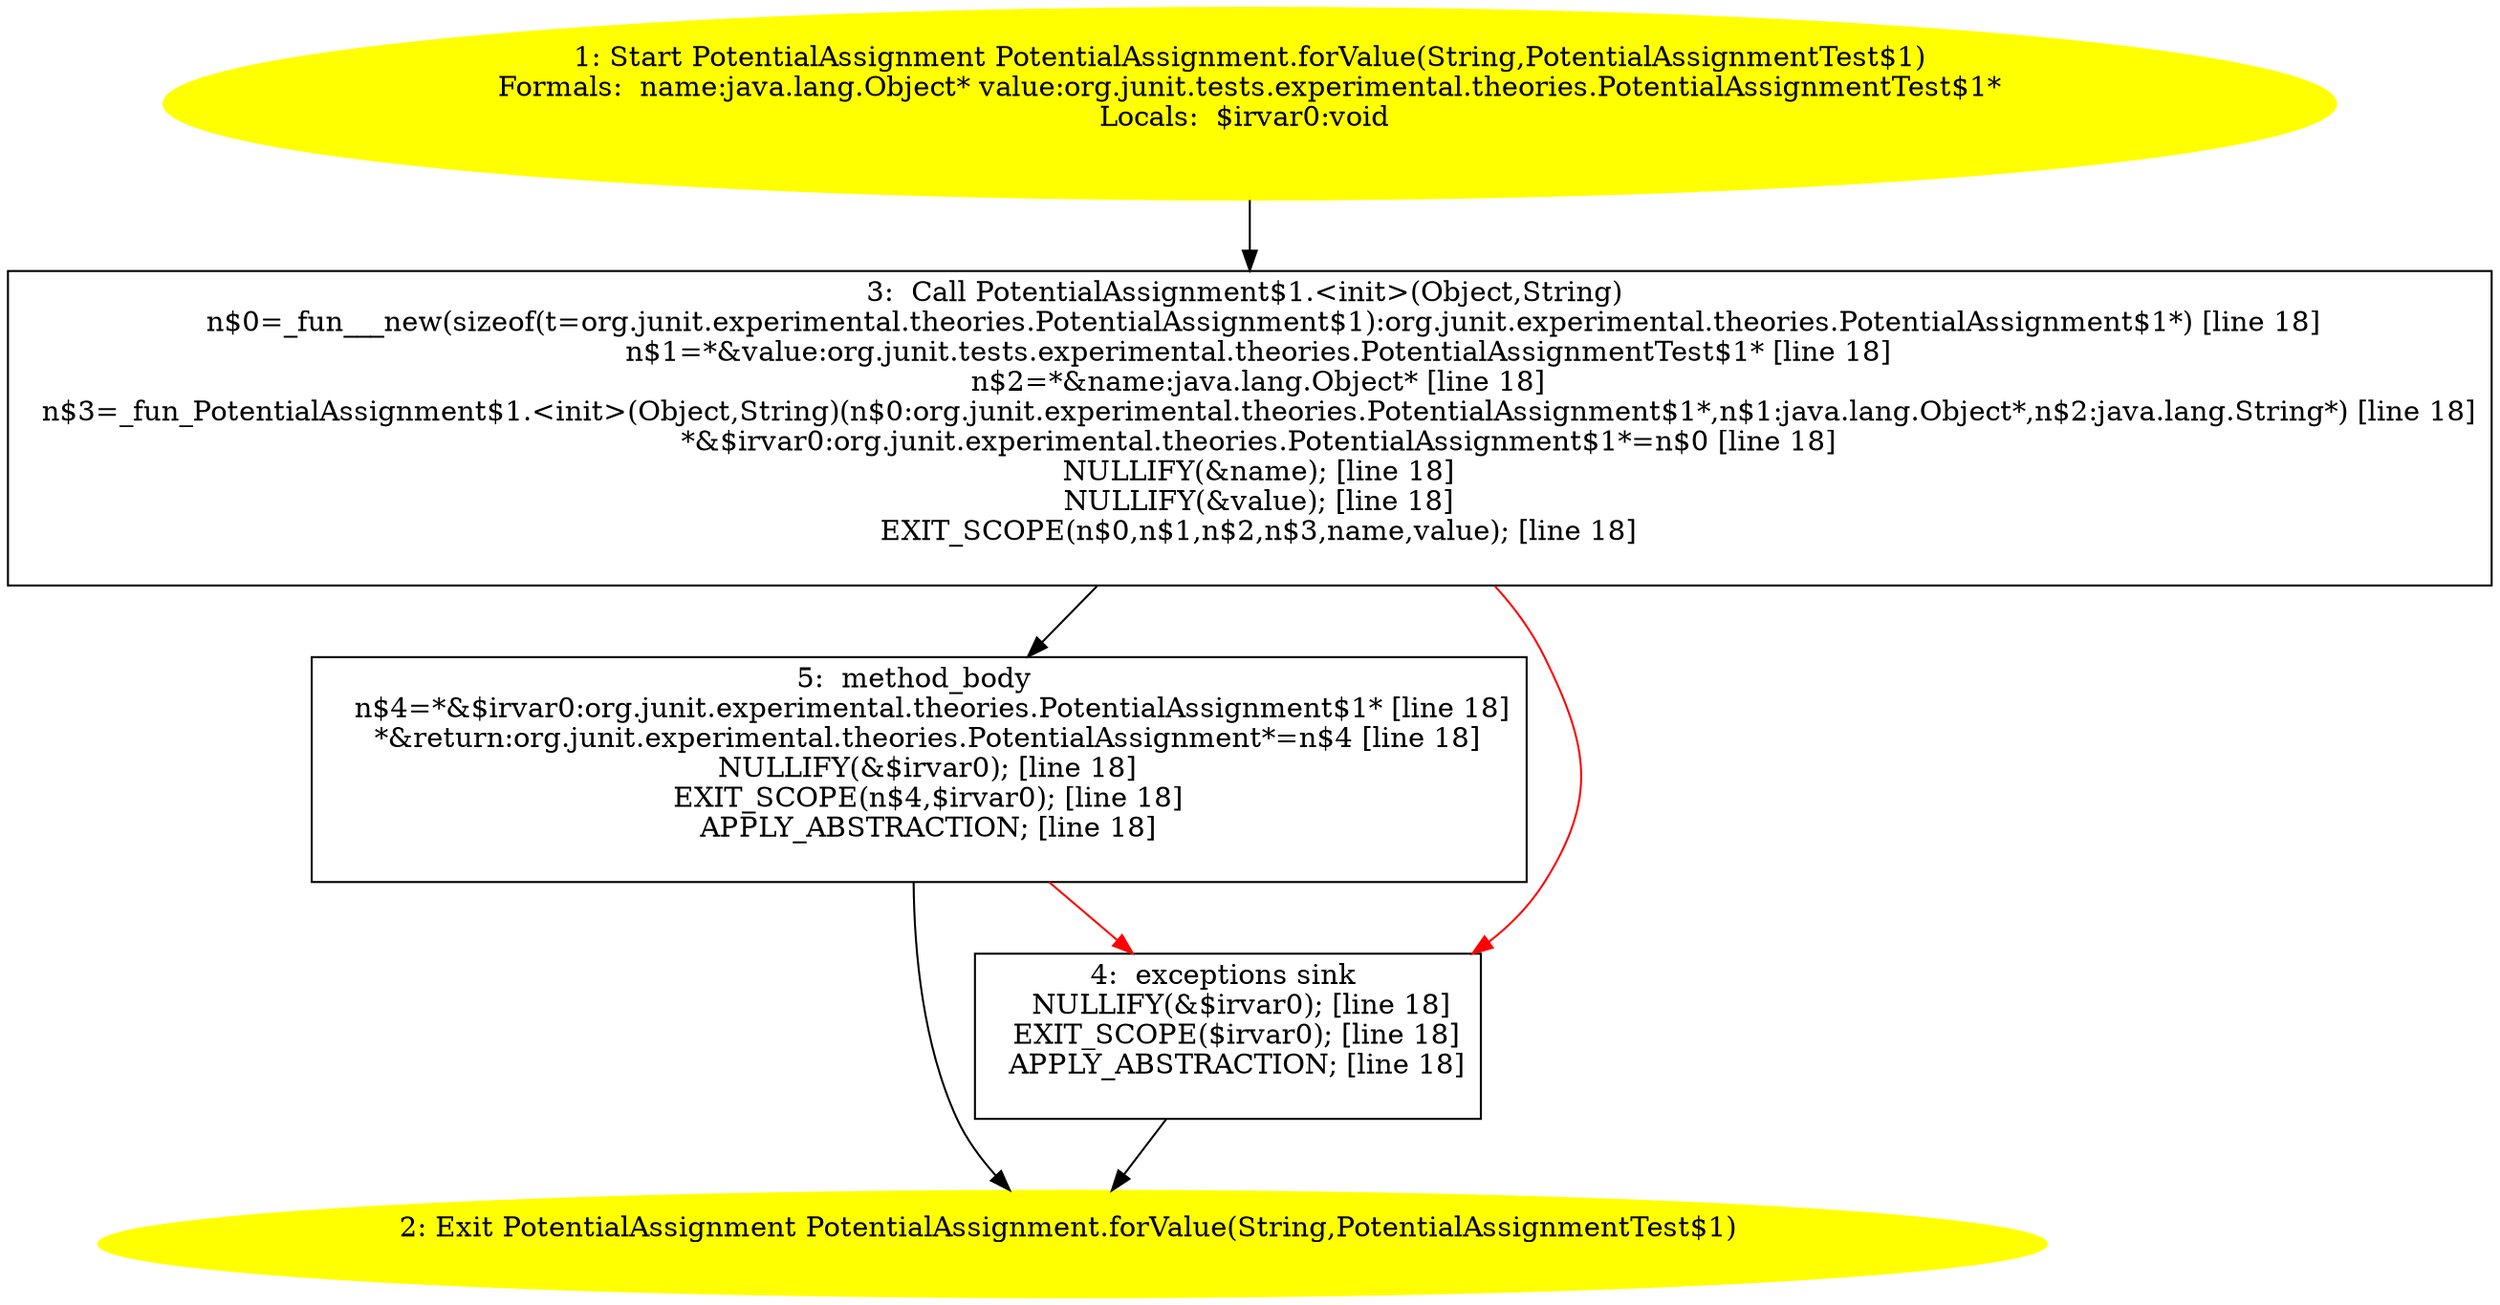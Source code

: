 /* @generated */
digraph cfg {
"org.junit.experimental.theories.PotentialAssignment.forValue(java.lang.String,org.junit.tests.experi.7229749a97cd58fee0d8bf0827a4c586_1" [label="1: Start PotentialAssignment PotentialAssignment.forValue(String,PotentialAssignmentTest$1)\nFormals:  name:java.lang.Object* value:org.junit.tests.experimental.theories.PotentialAssignmentTest$1*\nLocals:  $irvar0:void \n  " color=yellow style=filled]
	

	 "org.junit.experimental.theories.PotentialAssignment.forValue(java.lang.String,org.junit.tests.experi.7229749a97cd58fee0d8bf0827a4c586_1" -> "org.junit.experimental.theories.PotentialAssignment.forValue(java.lang.String,org.junit.tests.experi.7229749a97cd58fee0d8bf0827a4c586_3" ;
"org.junit.experimental.theories.PotentialAssignment.forValue(java.lang.String,org.junit.tests.experi.7229749a97cd58fee0d8bf0827a4c586_2" [label="2: Exit PotentialAssignment PotentialAssignment.forValue(String,PotentialAssignmentTest$1) \n  " color=yellow style=filled]
	

"org.junit.experimental.theories.PotentialAssignment.forValue(java.lang.String,org.junit.tests.experi.7229749a97cd58fee0d8bf0827a4c586_3" [label="3:  Call PotentialAssignment$1.<init>(Object,String) \n   n$0=_fun___new(sizeof(t=org.junit.experimental.theories.PotentialAssignment$1):org.junit.experimental.theories.PotentialAssignment$1*) [line 18]\n  n$1=*&value:org.junit.tests.experimental.theories.PotentialAssignmentTest$1* [line 18]\n  n$2=*&name:java.lang.Object* [line 18]\n  n$3=_fun_PotentialAssignment$1.<init>(Object,String)(n$0:org.junit.experimental.theories.PotentialAssignment$1*,n$1:java.lang.Object*,n$2:java.lang.String*) [line 18]\n  *&$irvar0:org.junit.experimental.theories.PotentialAssignment$1*=n$0 [line 18]\n  NULLIFY(&name); [line 18]\n  NULLIFY(&value); [line 18]\n  EXIT_SCOPE(n$0,n$1,n$2,n$3,name,value); [line 18]\n " shape="box"]
	

	 "org.junit.experimental.theories.PotentialAssignment.forValue(java.lang.String,org.junit.tests.experi.7229749a97cd58fee0d8bf0827a4c586_3" -> "org.junit.experimental.theories.PotentialAssignment.forValue(java.lang.String,org.junit.tests.experi.7229749a97cd58fee0d8bf0827a4c586_5" ;
	 "org.junit.experimental.theories.PotentialAssignment.forValue(java.lang.String,org.junit.tests.experi.7229749a97cd58fee0d8bf0827a4c586_3" -> "org.junit.experimental.theories.PotentialAssignment.forValue(java.lang.String,org.junit.tests.experi.7229749a97cd58fee0d8bf0827a4c586_4" [color="red" ];
"org.junit.experimental.theories.PotentialAssignment.forValue(java.lang.String,org.junit.tests.experi.7229749a97cd58fee0d8bf0827a4c586_4" [label="4:  exceptions sink \n   NULLIFY(&$irvar0); [line 18]\n  EXIT_SCOPE($irvar0); [line 18]\n  APPLY_ABSTRACTION; [line 18]\n " shape="box"]
	

	 "org.junit.experimental.theories.PotentialAssignment.forValue(java.lang.String,org.junit.tests.experi.7229749a97cd58fee0d8bf0827a4c586_4" -> "org.junit.experimental.theories.PotentialAssignment.forValue(java.lang.String,org.junit.tests.experi.7229749a97cd58fee0d8bf0827a4c586_2" ;
"org.junit.experimental.theories.PotentialAssignment.forValue(java.lang.String,org.junit.tests.experi.7229749a97cd58fee0d8bf0827a4c586_5" [label="5:  method_body \n   n$4=*&$irvar0:org.junit.experimental.theories.PotentialAssignment$1* [line 18]\n  *&return:org.junit.experimental.theories.PotentialAssignment*=n$4 [line 18]\n  NULLIFY(&$irvar0); [line 18]\n  EXIT_SCOPE(n$4,$irvar0); [line 18]\n  APPLY_ABSTRACTION; [line 18]\n " shape="box"]
	

	 "org.junit.experimental.theories.PotentialAssignment.forValue(java.lang.String,org.junit.tests.experi.7229749a97cd58fee0d8bf0827a4c586_5" -> "org.junit.experimental.theories.PotentialAssignment.forValue(java.lang.String,org.junit.tests.experi.7229749a97cd58fee0d8bf0827a4c586_2" ;
	 "org.junit.experimental.theories.PotentialAssignment.forValue(java.lang.String,org.junit.tests.experi.7229749a97cd58fee0d8bf0827a4c586_5" -> "org.junit.experimental.theories.PotentialAssignment.forValue(java.lang.String,org.junit.tests.experi.7229749a97cd58fee0d8bf0827a4c586_4" [color="red" ];
}
